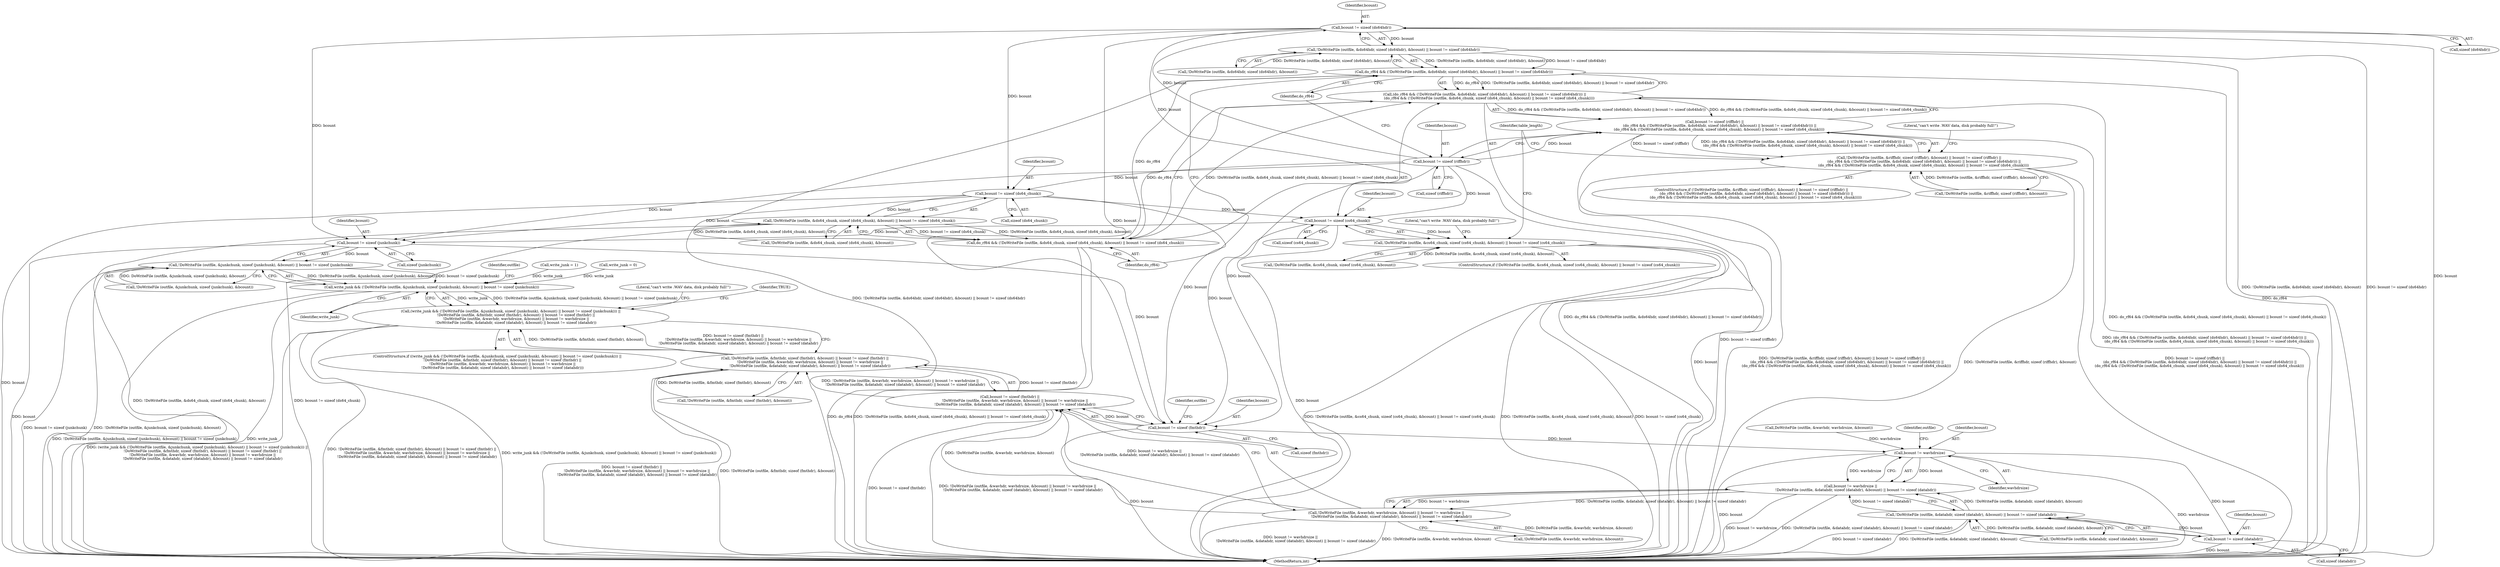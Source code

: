 digraph "0_WavPack_d5bf76b5a88d044a1be1d5656698e3ba737167e5_0@API" {
"1000610" [label="(Call,bcount != sizeof (ds64hdr))"];
"1000593" [label="(Call,bcount != sizeof (riffhdr))"];
"1000600" [label="(Call,!DoWriteFile (outfile, &ds64hdr, sizeof (ds64hdr), &bcount) || bcount != sizeof (ds64hdr))"];
"1000598" [label="(Call,do_rf64 && (!DoWriteFile (outfile, &ds64hdr, sizeof (ds64hdr), &bcount) || bcount != sizeof (ds64hdr)))"];
"1000597" [label="(Call,(do_rf64 && (!DoWriteFile (outfile, &ds64hdr, sizeof (ds64hdr), &bcount) || bcount != sizeof (ds64hdr))) ||\n        (do_rf64 && (!DoWriteFile (outfile, &ds64_chunk, sizeof (ds64_chunk), &bcount) || bcount != sizeof (ds64_chunk))))"];
"1000592" [label="(Call,bcount != sizeof (riffhdr) ||\n         (do_rf64 && (!DoWriteFile (outfile, &ds64hdr, sizeof (ds64hdr), &bcount) || bcount != sizeof (ds64hdr))) ||\n        (do_rf64 && (!DoWriteFile (outfile, &ds64_chunk, sizeof (ds64_chunk), &bcount) || bcount != sizeof (ds64_chunk))))"];
"1000582" [label="(Call,!DoWriteFile (outfile, &riffhdr, sizeof (riffhdr), &bcount) || bcount != sizeof (riffhdr) ||\n         (do_rf64 && (!DoWriteFile (outfile, &ds64hdr, sizeof (ds64hdr), &bcount) || bcount != sizeof (ds64hdr))) ||\n        (do_rf64 && (!DoWriteFile (outfile, &ds64_chunk, sizeof (ds64_chunk), &bcount) || bcount != sizeof (ds64_chunk))))"];
"1000614" [label="(Call,do_rf64 && (!DoWriteFile (outfile, &ds64_chunk, sizeof (ds64_chunk), &bcount) || bcount != sizeof (ds64_chunk)))"];
"1000626" [label="(Call,bcount != sizeof (ds64_chunk))"];
"1000616" [label="(Call,!DoWriteFile (outfile, &ds64_chunk, sizeof (ds64_chunk), &bcount) || bcount != sizeof (ds64_chunk))"];
"1000649" [label="(Call,bcount != sizeof (cs64_chunk))"];
"1000639" [label="(Call,!DoWriteFile (outfile, &cs64_chunk, sizeof (cs64_chunk), &bcount) || bcount != sizeof (cs64_chunk))"];
"1000672" [label="(Call,bcount != sizeof (junkchunk))"];
"1000662" [label="(Call,!DoWriteFile (outfile, &junkchunk, sizeof (junkchunk), &bcount) || bcount != sizeof (junkchunk))"];
"1000660" [label="(Call,write_junk && (!DoWriteFile (outfile, &junkchunk, sizeof (junkchunk), &bcount) || bcount != sizeof (junkchunk)))"];
"1000659" [label="(Call,(write_junk && (!DoWriteFile (outfile, &junkchunk, sizeof (junkchunk), &bcount) || bcount != sizeof (junkchunk))) ||\n         !DoWriteFile (outfile, &fmthdr, sizeof (fmthdr), &bcount) || bcount != sizeof (fmthdr) ||\n         !DoWriteFile (outfile, &wavhdr, wavhdrsize, &bcount) || bcount != wavhdrsize ||\n         !DoWriteFile (outfile, &datahdr, sizeof (datahdr), &bcount) || bcount != sizeof (datahdr))"];
"1000687" [label="(Call,bcount != sizeof (fmthdr))"];
"1000686" [label="(Call,bcount != sizeof (fmthdr) ||\n         !DoWriteFile (outfile, &wavhdr, wavhdrsize, &bcount) || bcount != wavhdrsize ||\n         !DoWriteFile (outfile, &datahdr, sizeof (datahdr), &bcount) || bcount != sizeof (datahdr))"];
"1000676" [label="(Call,!DoWriteFile (outfile, &fmthdr, sizeof (fmthdr), &bcount) || bcount != sizeof (fmthdr) ||\n         !DoWriteFile (outfile, &wavhdr, wavhdrsize, &bcount) || bcount != wavhdrsize ||\n         !DoWriteFile (outfile, &datahdr, sizeof (datahdr), &bcount) || bcount != sizeof (datahdr))"];
"1000701" [label="(Call,bcount != wavhdrsize)"];
"1000700" [label="(Call,bcount != wavhdrsize ||\n         !DoWriteFile (outfile, &datahdr, sizeof (datahdr), &bcount) || bcount != sizeof (datahdr))"];
"1000691" [label="(Call,!DoWriteFile (outfile, &wavhdr, wavhdrsize, &bcount) || bcount != wavhdrsize ||\n         !DoWriteFile (outfile, &datahdr, sizeof (datahdr), &bcount) || bcount != sizeof (datahdr))"];
"1000714" [label="(Call,bcount != sizeof (datahdr))"];
"1000704" [label="(Call,!DoWriteFile (outfile, &datahdr, sizeof (datahdr), &bcount) || bcount != sizeof (datahdr))"];
"1000601" [label="(Call,!DoWriteFile (outfile, &ds64hdr, sizeof (ds64hdr), &bcount))"];
"1000632" [label="(Literal,\"can't write .WAV data, disk probably full!\")"];
"1000689" [label="(Call,sizeof (fmthdr))"];
"1000616" [label="(Call,!DoWriteFile (outfile, &ds64_chunk, sizeof (ds64_chunk), &bcount) || bcount != sizeof (ds64_chunk))"];
"1000592" [label="(Call,bcount != sizeof (riffhdr) ||\n         (do_rf64 && (!DoWriteFile (outfile, &ds64hdr, sizeof (ds64hdr), &bcount) || bcount != sizeof (ds64hdr))) ||\n        (do_rf64 && (!DoWriteFile (outfile, &ds64_chunk, sizeof (ds64_chunk), &bcount) || bcount != sizeof (ds64_chunk))))"];
"1000639" [label="(Call,!DoWriteFile (outfile, &cs64_chunk, sizeof (cs64_chunk), &bcount) || bcount != sizeof (cs64_chunk))"];
"1000595" [label="(Call,sizeof (riffhdr))"];
"1000638" [label="(ControlStructure,if (!DoWriteFile (outfile, &cs64_chunk, sizeof (cs64_chunk), &bcount) || bcount != sizeof (cs64_chunk)))"];
"1000628" [label="(Call,sizeof (ds64_chunk))"];
"1000687" [label="(Call,bcount != sizeof (fmthdr))"];
"1000582" [label="(Call,!DoWriteFile (outfile, &riffhdr, sizeof (riffhdr), &bcount) || bcount != sizeof (riffhdr) ||\n         (do_rf64 && (!DoWriteFile (outfile, &ds64hdr, sizeof (ds64hdr), &bcount) || bcount != sizeof (ds64hdr))) ||\n        (do_rf64 && (!DoWriteFile (outfile, &ds64_chunk, sizeof (ds64_chunk), &bcount) || bcount != sizeof (ds64_chunk))))"];
"1000600" [label="(Call,!DoWriteFile (outfile, &ds64hdr, sizeof (ds64hdr), &bcount) || bcount != sizeof (ds64hdr))"];
"1000637" [label="(Identifier,table_length)"];
"1000720" [label="(Literal,\"can't write .WAV data, disk probably full!\")"];
"1000707" [label="(Identifier,outfile)"];
"1000660" [label="(Call,write_junk && (!DoWriteFile (outfile, &junkchunk, sizeof (junkchunk), &bcount) || bcount != sizeof (junkchunk)))"];
"1000583" [label="(Call,!DoWriteFile (outfile, &riffhdr, sizeof (riffhdr), &bcount))"];
"1000661" [label="(Identifier,write_junk)"];
"1000659" [label="(Call,(write_junk && (!DoWriteFile (outfile, &junkchunk, sizeof (junkchunk), &bcount) || bcount != sizeof (junkchunk))) ||\n         !DoWriteFile (outfile, &fmthdr, sizeof (fmthdr), &bcount) || bcount != sizeof (fmthdr) ||\n         !DoWriteFile (outfile, &wavhdr, wavhdrsize, &bcount) || bcount != wavhdrsize ||\n         !DoWriteFile (outfile, &datahdr, sizeof (datahdr), &bcount) || bcount != sizeof (datahdr))"];
"1000594" [label="(Identifier,bcount)"];
"1000703" [label="(Identifier,wavhdrsize)"];
"1000612" [label="(Call,sizeof (ds64hdr))"];
"1000704" [label="(Call,!DoWriteFile (outfile, &datahdr, sizeof (datahdr), &bcount) || bcount != sizeof (datahdr))"];
"1000627" [label="(Identifier,bcount)"];
"1000663" [label="(Call,!DoWriteFile (outfile, &junkchunk, sizeof (junkchunk), &bcount))"];
"1000649" [label="(Call,bcount != sizeof (cs64_chunk))"];
"1000715" [label="(Identifier,bcount)"];
"1000676" [label="(Call,!DoWriteFile (outfile, &fmthdr, sizeof (fmthdr), &bcount) || bcount != sizeof (fmthdr) ||\n         !DoWriteFile (outfile, &wavhdr, wavhdrsize, &bcount) || bcount != wavhdrsize ||\n         !DoWriteFile (outfile, &datahdr, sizeof (datahdr), &bcount) || bcount != sizeof (datahdr))"];
"1000688" [label="(Identifier,bcount)"];
"1000651" [label="(Call,sizeof (cs64_chunk))"];
"1000673" [label="(Identifier,bcount)"];
"1000672" [label="(Call,bcount != sizeof (junkchunk))"];
"1000655" [label="(Literal,\"can't write .WAV data, disk probably full!\")"];
"1000679" [label="(Identifier,outfile)"];
"1000724" [label="(Identifier,TRUE)"];
"1000702" [label="(Identifier,bcount)"];
"1000692" [label="(Call,!DoWriteFile (outfile, &wavhdr, wavhdrsize, &bcount))"];
"1000640" [label="(Call,!DoWriteFile (outfile, &cs64_chunk, sizeof (cs64_chunk), &bcount))"];
"1000674" [label="(Call,sizeof (junkchunk))"];
"1000658" [label="(ControlStructure,if ((write_junk && (!DoWriteFile (outfile, &junkchunk, sizeof (junkchunk), &bcount) || bcount != sizeof (junkchunk))) ||\n         !DoWriteFile (outfile, &fmthdr, sizeof (fmthdr), &bcount) || bcount != sizeof (fmthdr) ||\n         !DoWriteFile (outfile, &wavhdr, wavhdrsize, &bcount) || bcount != wavhdrsize ||\n         !DoWriteFile (outfile, &datahdr, sizeof (datahdr), &bcount) || bcount != sizeof (datahdr)))"];
"1000716" [label="(Call,sizeof (datahdr))"];
"1000705" [label="(Call,!DoWriteFile (outfile, &datahdr, sizeof (datahdr), &bcount))"];
"1000610" [label="(Call,bcount != sizeof (ds64hdr))"];
"1000593" [label="(Call,bcount != sizeof (riffhdr))"];
"1000599" [label="(Identifier,do_rf64)"];
"1000701" [label="(Call,bcount != wavhdrsize)"];
"1000615" [label="(Identifier,do_rf64)"];
"1000693" [label="(Call,DoWriteFile (outfile, &wavhdr, wavhdrsize, &bcount))"];
"1000686" [label="(Call,bcount != sizeof (fmthdr) ||\n         !DoWriteFile (outfile, &wavhdr, wavhdrsize, &bcount) || bcount != wavhdrsize ||\n         !DoWriteFile (outfile, &datahdr, sizeof (datahdr), &bcount) || bcount != sizeof (datahdr))"];
"1000725" [label="(MethodReturn,int)"];
"1000611" [label="(Identifier,bcount)"];
"1000113" [label="(Call,write_junk = 1)"];
"1000677" [label="(Call,!DoWriteFile (outfile, &fmthdr, sizeof (fmthdr), &bcount))"];
"1000597" [label="(Call,(do_rf64 && (!DoWriteFile (outfile, &ds64hdr, sizeof (ds64hdr), &bcount) || bcount != sizeof (ds64hdr))) ||\n        (do_rf64 && (!DoWriteFile (outfile, &ds64_chunk, sizeof (ds64_chunk), &bcount) || bcount != sizeof (ds64_chunk))))"];
"1000650" [label="(Identifier,bcount)"];
"1000662" [label="(Call,!DoWriteFile (outfile, &junkchunk, sizeof (junkchunk), &bcount) || bcount != sizeof (junkchunk))"];
"1000694" [label="(Identifier,outfile)"];
"1000614" [label="(Call,do_rf64 && (!DoWriteFile (outfile, &ds64_chunk, sizeof (ds64_chunk), &bcount) || bcount != sizeof (ds64_chunk)))"];
"1000211" [label="(Call,write_junk = 0)"];
"1000691" [label="(Call,!DoWriteFile (outfile, &wavhdr, wavhdrsize, &bcount) || bcount != wavhdrsize ||\n         !DoWriteFile (outfile, &datahdr, sizeof (datahdr), &bcount) || bcount != sizeof (datahdr))"];
"1000598" [label="(Call,do_rf64 && (!DoWriteFile (outfile, &ds64hdr, sizeof (ds64hdr), &bcount) || bcount != sizeof (ds64hdr)))"];
"1000626" [label="(Call,bcount != sizeof (ds64_chunk))"];
"1000617" [label="(Call,!DoWriteFile (outfile, &ds64_chunk, sizeof (ds64_chunk), &bcount))"];
"1000714" [label="(Call,bcount != sizeof (datahdr))"];
"1000581" [label="(ControlStructure,if (!DoWriteFile (outfile, &riffhdr, sizeof (riffhdr), &bcount) || bcount != sizeof (riffhdr) ||\n         (do_rf64 && (!DoWriteFile (outfile, &ds64hdr, sizeof (ds64hdr), &bcount) || bcount != sizeof (ds64hdr))) ||\n        (do_rf64 && (!DoWriteFile (outfile, &ds64_chunk, sizeof (ds64_chunk), &bcount) || bcount != sizeof (ds64_chunk)))))"];
"1000700" [label="(Call,bcount != wavhdrsize ||\n         !DoWriteFile (outfile, &datahdr, sizeof (datahdr), &bcount) || bcount != sizeof (datahdr))"];
"1000610" -> "1000600"  [label="AST: "];
"1000610" -> "1000612"  [label="CFG: "];
"1000611" -> "1000610"  [label="AST: "];
"1000612" -> "1000610"  [label="AST: "];
"1000600" -> "1000610"  [label="CFG: "];
"1000610" -> "1000725"  [label="DDG: bcount"];
"1000610" -> "1000600"  [label="DDG: bcount"];
"1000593" -> "1000610"  [label="DDG: bcount"];
"1000610" -> "1000626"  [label="DDG: bcount"];
"1000610" -> "1000649"  [label="DDG: bcount"];
"1000610" -> "1000672"  [label="DDG: bcount"];
"1000610" -> "1000687"  [label="DDG: bcount"];
"1000593" -> "1000592"  [label="AST: "];
"1000593" -> "1000595"  [label="CFG: "];
"1000594" -> "1000593"  [label="AST: "];
"1000595" -> "1000593"  [label="AST: "];
"1000599" -> "1000593"  [label="CFG: "];
"1000592" -> "1000593"  [label="CFG: "];
"1000593" -> "1000725"  [label="DDG: bcount"];
"1000593" -> "1000592"  [label="DDG: bcount"];
"1000593" -> "1000626"  [label="DDG: bcount"];
"1000593" -> "1000649"  [label="DDG: bcount"];
"1000593" -> "1000672"  [label="DDG: bcount"];
"1000593" -> "1000687"  [label="DDG: bcount"];
"1000600" -> "1000598"  [label="AST: "];
"1000600" -> "1000601"  [label="CFG: "];
"1000601" -> "1000600"  [label="AST: "];
"1000598" -> "1000600"  [label="CFG: "];
"1000600" -> "1000725"  [label="DDG: bcount != sizeof (ds64hdr)"];
"1000600" -> "1000725"  [label="DDG: !DoWriteFile (outfile, &ds64hdr, sizeof (ds64hdr), &bcount)"];
"1000600" -> "1000598"  [label="DDG: !DoWriteFile (outfile, &ds64hdr, sizeof (ds64hdr), &bcount)"];
"1000600" -> "1000598"  [label="DDG: bcount != sizeof (ds64hdr)"];
"1000601" -> "1000600"  [label="DDG: DoWriteFile (outfile, &ds64hdr, sizeof (ds64hdr), &bcount)"];
"1000598" -> "1000597"  [label="AST: "];
"1000598" -> "1000599"  [label="CFG: "];
"1000599" -> "1000598"  [label="AST: "];
"1000615" -> "1000598"  [label="CFG: "];
"1000597" -> "1000598"  [label="CFG: "];
"1000598" -> "1000725"  [label="DDG: do_rf64"];
"1000598" -> "1000725"  [label="DDG: !DoWriteFile (outfile, &ds64hdr, sizeof (ds64hdr), &bcount) || bcount != sizeof (ds64hdr)"];
"1000598" -> "1000597"  [label="DDG: do_rf64"];
"1000598" -> "1000597"  [label="DDG: !DoWriteFile (outfile, &ds64hdr, sizeof (ds64hdr), &bcount) || bcount != sizeof (ds64hdr)"];
"1000598" -> "1000614"  [label="DDG: do_rf64"];
"1000597" -> "1000592"  [label="AST: "];
"1000597" -> "1000614"  [label="CFG: "];
"1000614" -> "1000597"  [label="AST: "];
"1000592" -> "1000597"  [label="CFG: "];
"1000597" -> "1000725"  [label="DDG: do_rf64 && (!DoWriteFile (outfile, &ds64_chunk, sizeof (ds64_chunk), &bcount) || bcount != sizeof (ds64_chunk))"];
"1000597" -> "1000725"  [label="DDG: do_rf64 && (!DoWriteFile (outfile, &ds64hdr, sizeof (ds64hdr), &bcount) || bcount != sizeof (ds64hdr))"];
"1000597" -> "1000592"  [label="DDG: do_rf64 && (!DoWriteFile (outfile, &ds64hdr, sizeof (ds64hdr), &bcount) || bcount != sizeof (ds64hdr))"];
"1000597" -> "1000592"  [label="DDG: do_rf64 && (!DoWriteFile (outfile, &ds64_chunk, sizeof (ds64_chunk), &bcount) || bcount != sizeof (ds64_chunk))"];
"1000614" -> "1000597"  [label="DDG: do_rf64"];
"1000614" -> "1000597"  [label="DDG: !DoWriteFile (outfile, &ds64_chunk, sizeof (ds64_chunk), &bcount) || bcount != sizeof (ds64_chunk)"];
"1000592" -> "1000582"  [label="AST: "];
"1000582" -> "1000592"  [label="CFG: "];
"1000592" -> "1000725"  [label="DDG: (do_rf64 && (!DoWriteFile (outfile, &ds64hdr, sizeof (ds64hdr), &bcount) || bcount != sizeof (ds64hdr))) ||\n        (do_rf64 && (!DoWriteFile (outfile, &ds64_chunk, sizeof (ds64_chunk), &bcount) || bcount != sizeof (ds64_chunk)))"];
"1000592" -> "1000725"  [label="DDG: bcount != sizeof (riffhdr)"];
"1000592" -> "1000582"  [label="DDG: bcount != sizeof (riffhdr)"];
"1000592" -> "1000582"  [label="DDG: (do_rf64 && (!DoWriteFile (outfile, &ds64hdr, sizeof (ds64hdr), &bcount) || bcount != sizeof (ds64hdr))) ||\n        (do_rf64 && (!DoWriteFile (outfile, &ds64_chunk, sizeof (ds64_chunk), &bcount) || bcount != sizeof (ds64_chunk)))"];
"1000582" -> "1000581"  [label="AST: "];
"1000582" -> "1000583"  [label="CFG: "];
"1000583" -> "1000582"  [label="AST: "];
"1000632" -> "1000582"  [label="CFG: "];
"1000637" -> "1000582"  [label="CFG: "];
"1000582" -> "1000725"  [label="DDG: !DoWriteFile (outfile, &riffhdr, sizeof (riffhdr), &bcount)"];
"1000582" -> "1000725"  [label="DDG: bcount != sizeof (riffhdr) ||\n         (do_rf64 && (!DoWriteFile (outfile, &ds64hdr, sizeof (ds64hdr), &bcount) || bcount != sizeof (ds64hdr))) ||\n        (do_rf64 && (!DoWriteFile (outfile, &ds64_chunk, sizeof (ds64_chunk), &bcount) || bcount != sizeof (ds64_chunk)))"];
"1000582" -> "1000725"  [label="DDG: !DoWriteFile (outfile, &riffhdr, sizeof (riffhdr), &bcount) || bcount != sizeof (riffhdr) ||\n         (do_rf64 && (!DoWriteFile (outfile, &ds64hdr, sizeof (ds64hdr), &bcount) || bcount != sizeof (ds64hdr))) ||\n        (do_rf64 && (!DoWriteFile (outfile, &ds64_chunk, sizeof (ds64_chunk), &bcount) || bcount != sizeof (ds64_chunk)))"];
"1000583" -> "1000582"  [label="DDG: DoWriteFile (outfile, &riffhdr, sizeof (riffhdr), &bcount)"];
"1000614" -> "1000615"  [label="CFG: "];
"1000614" -> "1000616"  [label="CFG: "];
"1000615" -> "1000614"  [label="AST: "];
"1000616" -> "1000614"  [label="AST: "];
"1000614" -> "1000725"  [label="DDG: !DoWriteFile (outfile, &ds64_chunk, sizeof (ds64_chunk), &bcount) || bcount != sizeof (ds64_chunk)"];
"1000614" -> "1000725"  [label="DDG: do_rf64"];
"1000616" -> "1000614"  [label="DDG: !DoWriteFile (outfile, &ds64_chunk, sizeof (ds64_chunk), &bcount)"];
"1000616" -> "1000614"  [label="DDG: bcount != sizeof (ds64_chunk)"];
"1000626" -> "1000616"  [label="AST: "];
"1000626" -> "1000628"  [label="CFG: "];
"1000627" -> "1000626"  [label="AST: "];
"1000628" -> "1000626"  [label="AST: "];
"1000616" -> "1000626"  [label="CFG: "];
"1000626" -> "1000725"  [label="DDG: bcount"];
"1000626" -> "1000616"  [label="DDG: bcount"];
"1000626" -> "1000649"  [label="DDG: bcount"];
"1000626" -> "1000672"  [label="DDG: bcount"];
"1000626" -> "1000687"  [label="DDG: bcount"];
"1000616" -> "1000617"  [label="CFG: "];
"1000617" -> "1000616"  [label="AST: "];
"1000616" -> "1000725"  [label="DDG: bcount != sizeof (ds64_chunk)"];
"1000616" -> "1000725"  [label="DDG: !DoWriteFile (outfile, &ds64_chunk, sizeof (ds64_chunk), &bcount)"];
"1000617" -> "1000616"  [label="DDG: DoWriteFile (outfile, &ds64_chunk, sizeof (ds64_chunk), &bcount)"];
"1000649" -> "1000639"  [label="AST: "];
"1000649" -> "1000651"  [label="CFG: "];
"1000650" -> "1000649"  [label="AST: "];
"1000651" -> "1000649"  [label="AST: "];
"1000639" -> "1000649"  [label="CFG: "];
"1000649" -> "1000725"  [label="DDG: bcount"];
"1000649" -> "1000639"  [label="DDG: bcount"];
"1000649" -> "1000672"  [label="DDG: bcount"];
"1000649" -> "1000687"  [label="DDG: bcount"];
"1000639" -> "1000638"  [label="AST: "];
"1000639" -> "1000640"  [label="CFG: "];
"1000640" -> "1000639"  [label="AST: "];
"1000637" -> "1000639"  [label="CFG: "];
"1000655" -> "1000639"  [label="CFG: "];
"1000639" -> "1000725"  [label="DDG: !DoWriteFile (outfile, &cs64_chunk, sizeof (cs64_chunk), &bcount) || bcount != sizeof (cs64_chunk)"];
"1000639" -> "1000725"  [label="DDG: !DoWriteFile (outfile, &cs64_chunk, sizeof (cs64_chunk), &bcount)"];
"1000639" -> "1000725"  [label="DDG: bcount != sizeof (cs64_chunk)"];
"1000640" -> "1000639"  [label="DDG: DoWriteFile (outfile, &cs64_chunk, sizeof (cs64_chunk), &bcount)"];
"1000672" -> "1000662"  [label="AST: "];
"1000672" -> "1000674"  [label="CFG: "];
"1000673" -> "1000672"  [label="AST: "];
"1000674" -> "1000672"  [label="AST: "];
"1000662" -> "1000672"  [label="CFG: "];
"1000672" -> "1000725"  [label="DDG: bcount"];
"1000672" -> "1000662"  [label="DDG: bcount"];
"1000672" -> "1000687"  [label="DDG: bcount"];
"1000662" -> "1000660"  [label="AST: "];
"1000662" -> "1000663"  [label="CFG: "];
"1000663" -> "1000662"  [label="AST: "];
"1000660" -> "1000662"  [label="CFG: "];
"1000662" -> "1000725"  [label="DDG: !DoWriteFile (outfile, &junkchunk, sizeof (junkchunk), &bcount)"];
"1000662" -> "1000725"  [label="DDG: bcount != sizeof (junkchunk)"];
"1000662" -> "1000660"  [label="DDG: !DoWriteFile (outfile, &junkchunk, sizeof (junkchunk), &bcount)"];
"1000662" -> "1000660"  [label="DDG: bcount != sizeof (junkchunk)"];
"1000663" -> "1000662"  [label="DDG: DoWriteFile (outfile, &junkchunk, sizeof (junkchunk), &bcount)"];
"1000660" -> "1000659"  [label="AST: "];
"1000660" -> "1000661"  [label="CFG: "];
"1000661" -> "1000660"  [label="AST: "];
"1000679" -> "1000660"  [label="CFG: "];
"1000659" -> "1000660"  [label="CFG: "];
"1000660" -> "1000725"  [label="DDG: write_junk"];
"1000660" -> "1000725"  [label="DDG: !DoWriteFile (outfile, &junkchunk, sizeof (junkchunk), &bcount) || bcount != sizeof (junkchunk)"];
"1000660" -> "1000659"  [label="DDG: write_junk"];
"1000660" -> "1000659"  [label="DDG: !DoWriteFile (outfile, &junkchunk, sizeof (junkchunk), &bcount) || bcount != sizeof (junkchunk)"];
"1000113" -> "1000660"  [label="DDG: write_junk"];
"1000211" -> "1000660"  [label="DDG: write_junk"];
"1000659" -> "1000658"  [label="AST: "];
"1000659" -> "1000676"  [label="CFG: "];
"1000676" -> "1000659"  [label="AST: "];
"1000720" -> "1000659"  [label="CFG: "];
"1000724" -> "1000659"  [label="CFG: "];
"1000659" -> "1000725"  [label="DDG: !DoWriteFile (outfile, &fmthdr, sizeof (fmthdr), &bcount) || bcount != sizeof (fmthdr) ||\n         !DoWriteFile (outfile, &wavhdr, wavhdrsize, &bcount) || bcount != wavhdrsize ||\n         !DoWriteFile (outfile, &datahdr, sizeof (datahdr), &bcount) || bcount != sizeof (datahdr)"];
"1000659" -> "1000725"  [label="DDG: write_junk && (!DoWriteFile (outfile, &junkchunk, sizeof (junkchunk), &bcount) || bcount != sizeof (junkchunk))"];
"1000659" -> "1000725"  [label="DDG: (write_junk && (!DoWriteFile (outfile, &junkchunk, sizeof (junkchunk), &bcount) || bcount != sizeof (junkchunk))) ||\n         !DoWriteFile (outfile, &fmthdr, sizeof (fmthdr), &bcount) || bcount != sizeof (fmthdr) ||\n         !DoWriteFile (outfile, &wavhdr, wavhdrsize, &bcount) || bcount != wavhdrsize ||\n         !DoWriteFile (outfile, &datahdr, sizeof (datahdr), &bcount) || bcount != sizeof (datahdr)"];
"1000676" -> "1000659"  [label="DDG: !DoWriteFile (outfile, &fmthdr, sizeof (fmthdr), &bcount)"];
"1000676" -> "1000659"  [label="DDG: bcount != sizeof (fmthdr) ||\n         !DoWriteFile (outfile, &wavhdr, wavhdrsize, &bcount) || bcount != wavhdrsize ||\n         !DoWriteFile (outfile, &datahdr, sizeof (datahdr), &bcount) || bcount != sizeof (datahdr)"];
"1000687" -> "1000686"  [label="AST: "];
"1000687" -> "1000689"  [label="CFG: "];
"1000688" -> "1000687"  [label="AST: "];
"1000689" -> "1000687"  [label="AST: "];
"1000694" -> "1000687"  [label="CFG: "];
"1000686" -> "1000687"  [label="CFG: "];
"1000687" -> "1000725"  [label="DDG: bcount"];
"1000687" -> "1000686"  [label="DDG: bcount"];
"1000687" -> "1000701"  [label="DDG: bcount"];
"1000686" -> "1000676"  [label="AST: "];
"1000686" -> "1000691"  [label="CFG: "];
"1000691" -> "1000686"  [label="AST: "];
"1000676" -> "1000686"  [label="CFG: "];
"1000686" -> "1000725"  [label="DDG: bcount != sizeof (fmthdr)"];
"1000686" -> "1000725"  [label="DDG: !DoWriteFile (outfile, &wavhdr, wavhdrsize, &bcount) || bcount != wavhdrsize ||\n         !DoWriteFile (outfile, &datahdr, sizeof (datahdr), &bcount) || bcount != sizeof (datahdr)"];
"1000686" -> "1000676"  [label="DDG: bcount != sizeof (fmthdr)"];
"1000686" -> "1000676"  [label="DDG: !DoWriteFile (outfile, &wavhdr, wavhdrsize, &bcount) || bcount != wavhdrsize ||\n         !DoWriteFile (outfile, &datahdr, sizeof (datahdr), &bcount) || bcount != sizeof (datahdr)"];
"1000691" -> "1000686"  [label="DDG: !DoWriteFile (outfile, &wavhdr, wavhdrsize, &bcount)"];
"1000691" -> "1000686"  [label="DDG: bcount != wavhdrsize ||\n         !DoWriteFile (outfile, &datahdr, sizeof (datahdr), &bcount) || bcount != sizeof (datahdr)"];
"1000676" -> "1000677"  [label="CFG: "];
"1000677" -> "1000676"  [label="AST: "];
"1000676" -> "1000725"  [label="DDG: !DoWriteFile (outfile, &fmthdr, sizeof (fmthdr), &bcount)"];
"1000676" -> "1000725"  [label="DDG: bcount != sizeof (fmthdr) ||\n         !DoWriteFile (outfile, &wavhdr, wavhdrsize, &bcount) || bcount != wavhdrsize ||\n         !DoWriteFile (outfile, &datahdr, sizeof (datahdr), &bcount) || bcount != sizeof (datahdr)"];
"1000677" -> "1000676"  [label="DDG: DoWriteFile (outfile, &fmthdr, sizeof (fmthdr), &bcount)"];
"1000701" -> "1000700"  [label="AST: "];
"1000701" -> "1000703"  [label="CFG: "];
"1000702" -> "1000701"  [label="AST: "];
"1000703" -> "1000701"  [label="AST: "];
"1000707" -> "1000701"  [label="CFG: "];
"1000700" -> "1000701"  [label="CFG: "];
"1000701" -> "1000725"  [label="DDG: bcount"];
"1000701" -> "1000725"  [label="DDG: wavhdrsize"];
"1000701" -> "1000700"  [label="DDG: bcount"];
"1000701" -> "1000700"  [label="DDG: wavhdrsize"];
"1000693" -> "1000701"  [label="DDG: wavhdrsize"];
"1000701" -> "1000714"  [label="DDG: bcount"];
"1000700" -> "1000691"  [label="AST: "];
"1000700" -> "1000704"  [label="CFG: "];
"1000704" -> "1000700"  [label="AST: "];
"1000691" -> "1000700"  [label="CFG: "];
"1000700" -> "1000725"  [label="DDG: bcount != wavhdrsize"];
"1000700" -> "1000725"  [label="DDG: !DoWriteFile (outfile, &datahdr, sizeof (datahdr), &bcount) || bcount != sizeof (datahdr)"];
"1000700" -> "1000691"  [label="DDG: bcount != wavhdrsize"];
"1000700" -> "1000691"  [label="DDG: !DoWriteFile (outfile, &datahdr, sizeof (datahdr), &bcount) || bcount != sizeof (datahdr)"];
"1000704" -> "1000700"  [label="DDG: !DoWriteFile (outfile, &datahdr, sizeof (datahdr), &bcount)"];
"1000704" -> "1000700"  [label="DDG: bcount != sizeof (datahdr)"];
"1000691" -> "1000692"  [label="CFG: "];
"1000692" -> "1000691"  [label="AST: "];
"1000691" -> "1000725"  [label="DDG: bcount != wavhdrsize ||\n         !DoWriteFile (outfile, &datahdr, sizeof (datahdr), &bcount) || bcount != sizeof (datahdr)"];
"1000691" -> "1000725"  [label="DDG: !DoWriteFile (outfile, &wavhdr, wavhdrsize, &bcount)"];
"1000692" -> "1000691"  [label="DDG: DoWriteFile (outfile, &wavhdr, wavhdrsize, &bcount)"];
"1000714" -> "1000704"  [label="AST: "];
"1000714" -> "1000716"  [label="CFG: "];
"1000715" -> "1000714"  [label="AST: "];
"1000716" -> "1000714"  [label="AST: "];
"1000704" -> "1000714"  [label="CFG: "];
"1000714" -> "1000725"  [label="DDG: bcount"];
"1000714" -> "1000704"  [label="DDG: bcount"];
"1000704" -> "1000705"  [label="CFG: "];
"1000705" -> "1000704"  [label="AST: "];
"1000704" -> "1000725"  [label="DDG: bcount != sizeof (datahdr)"];
"1000704" -> "1000725"  [label="DDG: !DoWriteFile (outfile, &datahdr, sizeof (datahdr), &bcount)"];
"1000705" -> "1000704"  [label="DDG: DoWriteFile (outfile, &datahdr, sizeof (datahdr), &bcount)"];
}

